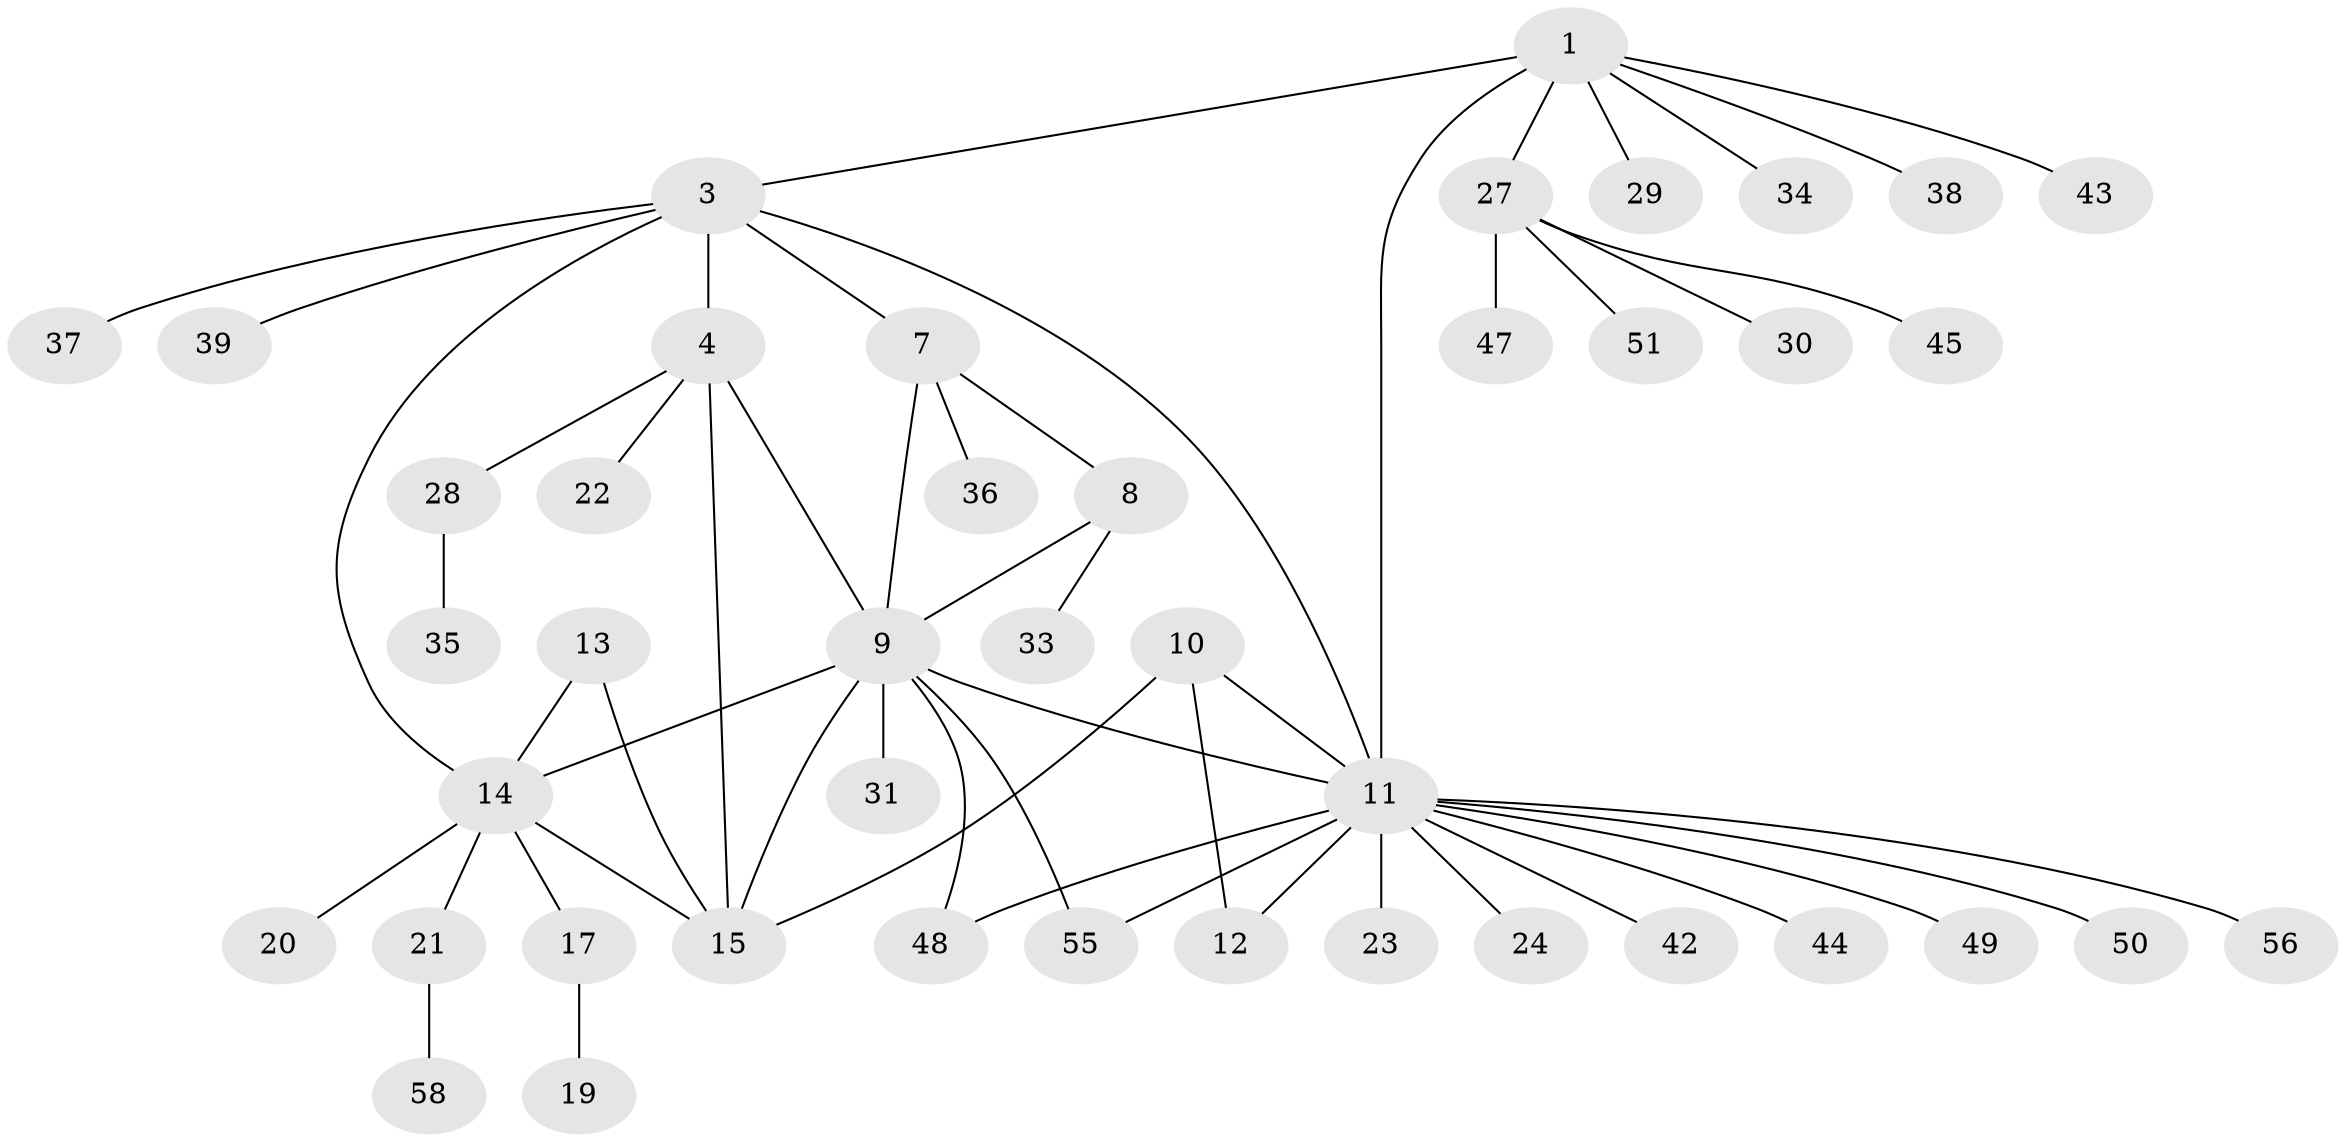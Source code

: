// original degree distribution, {7: 0.016666666666666666, 3: 0.08333333333333333, 5: 0.05, 6: 0.03333333333333333, 4: 0.05, 9: 0.016666666666666666, 15: 0.016666666666666666, 2: 0.16666666666666666, 8: 0.016666666666666666, 1: 0.55}
// Generated by graph-tools (version 1.1) at 2025/42/03/06/25 10:42:11]
// undirected, 43 vertices, 54 edges
graph export_dot {
graph [start="1"]
  node [color=gray90,style=filled];
  1 [super="+2"];
  3 [super="+6"];
  4 [super="+5"];
  7 [super="+32"];
  8 [super="+41"];
  9 [super="+57"];
  10 [super="+54"];
  11 [super="+25"];
  12;
  13;
  14 [super="+26"];
  15 [super="+16"];
  17 [super="+18"];
  19;
  20;
  21 [super="+60"];
  22;
  23;
  24;
  27 [super="+40"];
  28 [super="+46"];
  29;
  30;
  31;
  33;
  34;
  35 [super="+52"];
  36 [super="+59"];
  37 [super="+53"];
  38;
  39;
  42;
  43;
  44;
  45;
  47;
  48;
  49;
  50;
  51;
  55;
  56;
  58;
  1 -- 3 [weight=2];
  1 -- 11;
  1 -- 27;
  1 -- 29;
  1 -- 34;
  1 -- 43;
  1 -- 38;
  3 -- 7;
  3 -- 14;
  3 -- 4 [weight=2];
  3 -- 37;
  3 -- 39;
  3 -- 11;
  4 -- 9;
  4 -- 22;
  4 -- 28;
  4 -- 15;
  7 -- 8;
  7 -- 9;
  7 -- 36;
  8 -- 9;
  8 -- 33;
  9 -- 11;
  9 -- 15;
  9 -- 31;
  9 -- 48;
  9 -- 55;
  9 -- 14;
  10 -- 11;
  10 -- 12;
  10 -- 15;
  11 -- 12;
  11 -- 23;
  11 -- 24;
  11 -- 42;
  11 -- 44;
  11 -- 48;
  11 -- 49;
  11 -- 50;
  11 -- 55;
  11 -- 56;
  13 -- 14;
  13 -- 15;
  14 -- 15;
  14 -- 17;
  14 -- 20;
  14 -- 21;
  17 -- 19;
  21 -- 58;
  27 -- 30;
  27 -- 47;
  27 -- 51;
  27 -- 45;
  28 -- 35;
}
